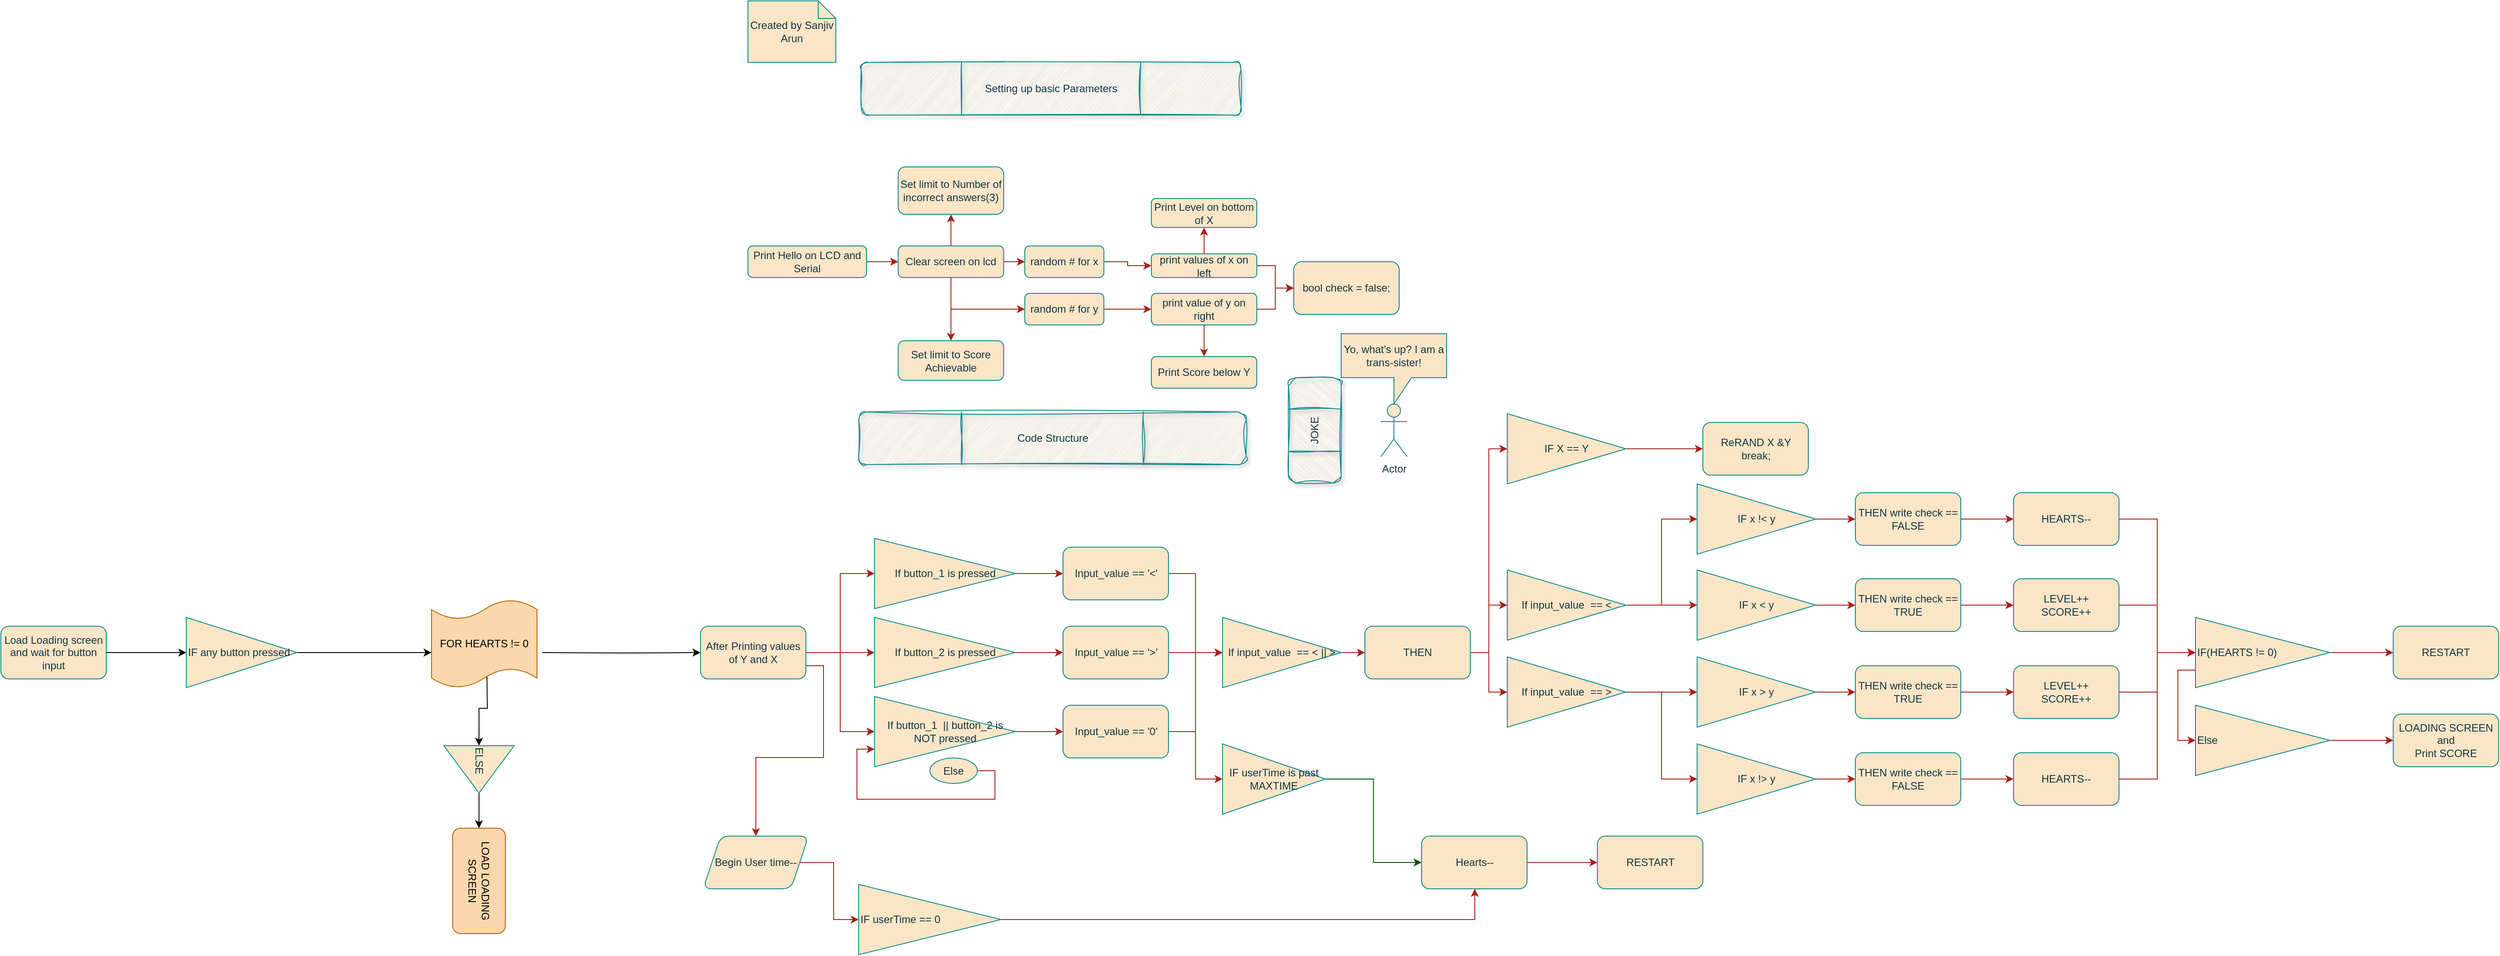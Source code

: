 <mxfile version="23.1.0" type="github">
  <diagram name="Page-1" id="HlBYJ2akHbuLPXRJcdZQ">
    <mxGraphModel dx="2284" dy="786" grid="1" gridSize="9" guides="1" tooltips="1" connect="1" arrows="1" fold="1" page="1" pageScale="1" pageWidth="850" pageHeight="1100" background="#FFFFFF" math="0" shadow="0">
      <root>
        <mxCell id="0" />
        <mxCell id="1" parent="0" />
        <mxCell id="FdoNSP9KEv3j-PfFoowO-1" value="Created by Sanjiv Arun" style="shape=note;size=20;whiteSpace=wrap;html=1;labelBackgroundColor=none;fillColor=#FAE5C7;strokeColor=#0F8B8D;fontColor=#143642;" parent="1" vertex="1">
          <mxGeometry width="100" height="70" as="geometry" />
        </mxCell>
        <mxCell id="SeJWnKgq5Rx214cVQ9Nx-21" style="edgeStyle=orthogonalEdgeStyle;rounded=0;orthogonalLoop=1;jettySize=auto;html=1;strokeColor=#A8201A;fontColor=#143642;fillColor=#FAE5C7;" edge="1" parent="1" source="SeJWnKgq5Rx214cVQ9Nx-19" target="SeJWnKgq5Rx214cVQ9Nx-20">
          <mxGeometry relative="1" as="geometry" />
        </mxCell>
        <mxCell id="SeJWnKgq5Rx214cVQ9Nx-19" value="Print Hello on LCD and Serial" style="rounded=1;whiteSpace=wrap;html=1;strokeColor=#0F8B8D;fontColor=#143642;fillColor=#FAE5C7;" vertex="1" parent="1">
          <mxGeometry y="279" width="135" height="36" as="geometry" />
        </mxCell>
        <mxCell id="SeJWnKgq5Rx214cVQ9Nx-23" value="" style="edgeStyle=orthogonalEdgeStyle;rounded=0;orthogonalLoop=1;jettySize=auto;html=1;strokeColor=#A8201A;fontColor=#143642;fillColor=#FAE5C7;exitX=1;exitY=0.5;exitDx=0;exitDy=0;" edge="1" parent="1" source="SeJWnKgq5Rx214cVQ9Nx-20" target="SeJWnKgq5Rx214cVQ9Nx-22">
          <mxGeometry relative="1" as="geometry" />
        </mxCell>
        <mxCell id="SeJWnKgq5Rx214cVQ9Nx-25" style="edgeStyle=orthogonalEdgeStyle;rounded=0;orthogonalLoop=1;jettySize=auto;html=1;entryX=0;entryY=0.5;entryDx=0;entryDy=0;strokeColor=#A8201A;fontColor=#143642;fillColor=#FAE5C7;" edge="1" parent="1" source="SeJWnKgq5Rx214cVQ9Nx-20" target="SeJWnKgq5Rx214cVQ9Nx-24">
          <mxGeometry relative="1" as="geometry">
            <Array as="points">
              <mxPoint x="231" y="351" />
            </Array>
          </mxGeometry>
        </mxCell>
        <mxCell id="SeJWnKgq5Rx214cVQ9Nx-87" value="" style="edgeStyle=orthogonalEdgeStyle;rounded=0;orthogonalLoop=1;jettySize=auto;html=1;strokeColor=#A8201A;fontColor=#143642;fillColor=#FAE5C7;" edge="1" parent="1" source="SeJWnKgq5Rx214cVQ9Nx-20" target="SeJWnKgq5Rx214cVQ9Nx-86">
          <mxGeometry relative="1" as="geometry" />
        </mxCell>
        <mxCell id="SeJWnKgq5Rx214cVQ9Nx-90" style="edgeStyle=orthogonalEdgeStyle;rounded=0;orthogonalLoop=1;jettySize=auto;html=1;exitX=0.5;exitY=1;exitDx=0;exitDy=0;entryX=0.5;entryY=0;entryDx=0;entryDy=0;strokeColor=#A8201A;fontColor=#143642;fillColor=#FAE5C7;" edge="1" parent="1" source="SeJWnKgq5Rx214cVQ9Nx-20" target="SeJWnKgq5Rx214cVQ9Nx-88">
          <mxGeometry relative="1" as="geometry" />
        </mxCell>
        <mxCell id="SeJWnKgq5Rx214cVQ9Nx-20" value="Clear screen on lcd" style="rounded=1;whiteSpace=wrap;html=1;strokeColor=#0F8B8D;fontColor=#143642;fillColor=#FAE5C7;" vertex="1" parent="1">
          <mxGeometry x="171" y="279" width="120" height="36" as="geometry" />
        </mxCell>
        <mxCell id="SeJWnKgq5Rx214cVQ9Nx-28" style="edgeStyle=orthogonalEdgeStyle;rounded=0;orthogonalLoop=1;jettySize=auto;html=1;exitX=1;exitY=0.5;exitDx=0;exitDy=0;entryX=0;entryY=0.5;entryDx=0;entryDy=0;strokeColor=#A8201A;fontColor=#143642;fillColor=#FAE5C7;" edge="1" parent="1" source="SeJWnKgq5Rx214cVQ9Nx-22" target="SeJWnKgq5Rx214cVQ9Nx-26">
          <mxGeometry relative="1" as="geometry" />
        </mxCell>
        <mxCell id="SeJWnKgq5Rx214cVQ9Nx-22" value="random # for x" style="whiteSpace=wrap;html=1;fillColor=#FAE5C7;strokeColor=#0F8B8D;fontColor=#143642;rounded=1;" vertex="1" parent="1">
          <mxGeometry x="315" y="279" width="90" height="36" as="geometry" />
        </mxCell>
        <mxCell id="SeJWnKgq5Rx214cVQ9Nx-27" value="" style="edgeStyle=orthogonalEdgeStyle;rounded=0;orthogonalLoop=1;jettySize=auto;html=1;strokeColor=#A8201A;fontColor=#143642;fillColor=#FAE5C7;" edge="1" parent="1" source="SeJWnKgq5Rx214cVQ9Nx-24">
          <mxGeometry relative="1" as="geometry">
            <mxPoint x="459" y="351" as="targetPoint" />
          </mxGeometry>
        </mxCell>
        <mxCell id="SeJWnKgq5Rx214cVQ9Nx-24" value="random # for y" style="whiteSpace=wrap;html=1;fillColor=#FAE5C7;strokeColor=#0F8B8D;fontColor=#143642;rounded=1;" vertex="1" parent="1">
          <mxGeometry x="315" y="333" width="90" height="36" as="geometry" />
        </mxCell>
        <mxCell id="SeJWnKgq5Rx214cVQ9Nx-80" value="" style="edgeStyle=orthogonalEdgeStyle;rounded=0;orthogonalLoop=1;jettySize=auto;html=1;strokeColor=#A8201A;fontColor=#143642;fillColor=#FAE5C7;" edge="1" parent="1" source="SeJWnKgq5Rx214cVQ9Nx-26" target="SeJWnKgq5Rx214cVQ9Nx-79">
          <mxGeometry relative="1" as="geometry" />
        </mxCell>
        <mxCell id="SeJWnKgq5Rx214cVQ9Nx-135" style="edgeStyle=orthogonalEdgeStyle;rounded=0;orthogonalLoop=1;jettySize=auto;html=1;exitX=1;exitY=0.5;exitDx=0;exitDy=0;entryX=0;entryY=0.5;entryDx=0;entryDy=0;strokeColor=#A8201A;fontColor=#143642;fillColor=#FAE5C7;" edge="1" parent="1" source="SeJWnKgq5Rx214cVQ9Nx-26" target="SeJWnKgq5Rx214cVQ9Nx-134">
          <mxGeometry relative="1" as="geometry" />
        </mxCell>
        <mxCell id="SeJWnKgq5Rx214cVQ9Nx-26" value="print values of x on left" style="whiteSpace=wrap;html=1;fillColor=#FAE5C7;strokeColor=#0F8B8D;fontColor=#143642;rounded=1;" vertex="1" parent="1">
          <mxGeometry x="459" y="288" width="120" height="27" as="geometry" />
        </mxCell>
        <mxCell id="SeJWnKgq5Rx214cVQ9Nx-77" value="" style="edgeStyle=orthogonalEdgeStyle;rounded=0;orthogonalLoop=1;jettySize=auto;html=1;strokeColor=#A8201A;fontColor=#143642;fillColor=#FAE5C7;" edge="1" parent="1" source="SeJWnKgq5Rx214cVQ9Nx-29" target="SeJWnKgq5Rx214cVQ9Nx-76">
          <mxGeometry relative="1" as="geometry" />
        </mxCell>
        <mxCell id="SeJWnKgq5Rx214cVQ9Nx-137" style="edgeStyle=orthogonalEdgeStyle;rounded=0;orthogonalLoop=1;jettySize=auto;html=1;exitX=1;exitY=0.5;exitDx=0;exitDy=0;entryX=0;entryY=0.5;entryDx=0;entryDy=0;strokeColor=#A8201A;fontColor=#143642;fillColor=#FAE5C7;" edge="1" parent="1" source="SeJWnKgq5Rx214cVQ9Nx-29" target="SeJWnKgq5Rx214cVQ9Nx-134">
          <mxGeometry relative="1" as="geometry" />
        </mxCell>
        <mxCell id="SeJWnKgq5Rx214cVQ9Nx-29" value="print value of y on right" style="rounded=1;whiteSpace=wrap;html=1;strokeColor=#0F8B8D;fontColor=#143642;fillColor=#FAE5C7;" vertex="1" parent="1">
          <mxGeometry x="459" y="333" width="120" height="36" as="geometry" />
        </mxCell>
        <mxCell id="SeJWnKgq5Rx214cVQ9Nx-76" value="Print Score below Y" style="whiteSpace=wrap;html=1;fillColor=#FAE5C7;strokeColor=#0F8B8D;fontColor=#143642;rounded=1;" vertex="1" parent="1">
          <mxGeometry x="459" y="405" width="120" height="36" as="geometry" />
        </mxCell>
        <mxCell id="SeJWnKgq5Rx214cVQ9Nx-79" value="Print Level on bottom of X" style="whiteSpace=wrap;html=1;fillColor=#FAE5C7;strokeColor=#0F8B8D;fontColor=#143642;rounded=1;" vertex="1" parent="1">
          <mxGeometry x="459" y="225" width="120" height="33" as="geometry" />
        </mxCell>
        <mxCell id="SeJWnKgq5Rx214cVQ9Nx-86" value="Set limit to Number of incorrect answers(3)" style="whiteSpace=wrap;html=1;fillColor=#FAE5C7;strokeColor=#0F8B8D;fontColor=#143642;rounded=1;" vertex="1" parent="1">
          <mxGeometry x="171" y="189" width="120" height="54" as="geometry" />
        </mxCell>
        <mxCell id="SeJWnKgq5Rx214cVQ9Nx-88" value="Set limit to Score Achievable" style="whiteSpace=wrap;html=1;fillColor=#FAE5C7;strokeColor=#0F8B8D;fontColor=#143642;rounded=1;" vertex="1" parent="1">
          <mxGeometry x="171" y="387" width="120" height="45" as="geometry" />
        </mxCell>
        <mxCell id="SeJWnKgq5Rx214cVQ9Nx-91" value="Setting up basic Parameters" style="shape=process;whiteSpace=wrap;html=1;backgroundOutline=1;strokeColor=#0F8B8D;fontColor=#143642;fillColor=#FAE5C7;rounded=1;glass=0;shadow=1;sketch=1;curveFitting=1;jiggle=2;size=0.264;" vertex="1" parent="1">
          <mxGeometry x="129" y="70" width="432" height="60" as="geometry" />
        </mxCell>
        <mxCell id="SeJWnKgq5Rx214cVQ9Nx-92" value="Code Structure" style="shape=process;whiteSpace=wrap;html=1;backgroundOutline=1;strokeColor=#0F8B8D;fontColor=#143642;fillColor=#FAE5C7;sketch=1;curveFitting=1;jiggle=2;shadow=1;rounded=1;size=0.265;glass=0;" vertex="1" parent="1">
          <mxGeometry x="126" y="468" width="441" height="60" as="geometry" />
        </mxCell>
        <mxCell id="SeJWnKgq5Rx214cVQ9Nx-95" style="edgeStyle=orthogonalEdgeStyle;rounded=0;orthogonalLoop=1;jettySize=auto;html=1;exitX=1;exitY=0.5;exitDx=0;exitDy=0;entryX=0;entryY=0.5;entryDx=0;entryDy=0;strokeColor=#A8201A;fontColor=#143642;fillColor=#FAE5C7;" edge="1" parent="1" source="SeJWnKgq5Rx214cVQ9Nx-93" target="SeJWnKgq5Rx214cVQ9Nx-94">
          <mxGeometry relative="1" as="geometry" />
        </mxCell>
        <mxCell id="SeJWnKgq5Rx214cVQ9Nx-93" value="If button_1 is pressed" style="triangle;whiteSpace=wrap;html=1;strokeColor=#0F8B8D;fontColor=#143642;fillColor=#FAE5C7;" vertex="1" parent="1">
          <mxGeometry x="144" y="612" width="160.5" height="80" as="geometry" />
        </mxCell>
        <mxCell id="SeJWnKgq5Rx214cVQ9Nx-104" style="edgeStyle=orthogonalEdgeStyle;rounded=0;orthogonalLoop=1;jettySize=auto;html=1;exitX=1;exitY=0.5;exitDx=0;exitDy=0;entryX=0;entryY=0.5;entryDx=0;entryDy=0;strokeColor=#A8201A;fontColor=#143642;fillColor=#FAE5C7;" edge="1" parent="1" source="SeJWnKgq5Rx214cVQ9Nx-94" target="SeJWnKgq5Rx214cVQ9Nx-103">
          <mxGeometry relative="1" as="geometry" />
        </mxCell>
        <mxCell id="SeJWnKgq5Rx214cVQ9Nx-94" value="Input_value == &#39;&amp;lt;&#39;" style="rounded=1;whiteSpace=wrap;html=1;strokeColor=#0F8B8D;fontColor=#143642;fillColor=#FAE5C7;" vertex="1" parent="1">
          <mxGeometry x="358.5" y="622" width="120" height="60" as="geometry" />
        </mxCell>
        <mxCell id="SeJWnKgq5Rx214cVQ9Nx-96" value="Actor" style="shape=umlActor;verticalLabelPosition=bottom;verticalAlign=top;html=1;outlineConnect=0;strokeColor=#0F8B8D;fontColor=#143642;fillColor=#FAE5C7;" vertex="1" parent="1">
          <mxGeometry x="720" y="459" width="30" height="60" as="geometry" />
        </mxCell>
        <mxCell id="SeJWnKgq5Rx214cVQ9Nx-97" value="Yo, what&#39;s up? I am a trans-sister!" style="shape=callout;whiteSpace=wrap;html=1;perimeter=calloutPerimeter;strokeColor=#0F8B8D;fontColor=#143642;fillColor=#FAE5C7;" vertex="1" parent="1">
          <mxGeometry x="675" y="379" width="120" height="80" as="geometry" />
        </mxCell>
        <mxCell id="SeJWnKgq5Rx214cVQ9Nx-102" style="edgeStyle=orthogonalEdgeStyle;rounded=0;orthogonalLoop=1;jettySize=auto;html=1;exitX=1;exitY=0.5;exitDx=0;exitDy=0;entryX=0;entryY=0.5;entryDx=0;entryDy=0;strokeColor=#A8201A;fontColor=#143642;fillColor=#FAE5C7;" edge="1" parent="1" source="SeJWnKgq5Rx214cVQ9Nx-101" target="SeJWnKgq5Rx214cVQ9Nx-93">
          <mxGeometry relative="1" as="geometry" />
        </mxCell>
        <mxCell id="SeJWnKgq5Rx214cVQ9Nx-110" style="edgeStyle=orthogonalEdgeStyle;rounded=0;orthogonalLoop=1;jettySize=auto;html=1;exitX=1;exitY=0.5;exitDx=0;exitDy=0;entryX=0;entryY=0.5;entryDx=0;entryDy=0;strokeColor=#A8201A;fontColor=#143642;fillColor=#FAE5C7;" edge="1" parent="1" source="SeJWnKgq5Rx214cVQ9Nx-101" target="SeJWnKgq5Rx214cVQ9Nx-105">
          <mxGeometry relative="1" as="geometry" />
        </mxCell>
        <mxCell id="SeJWnKgq5Rx214cVQ9Nx-115" style="edgeStyle=orthogonalEdgeStyle;rounded=0;orthogonalLoop=1;jettySize=auto;html=1;exitX=1;exitY=0.5;exitDx=0;exitDy=0;entryX=0;entryY=0.5;entryDx=0;entryDy=0;strokeColor=#A8201A;fontColor=#143642;fillColor=#FAE5C7;" edge="1" parent="1" source="SeJWnKgq5Rx214cVQ9Nx-101" target="SeJWnKgq5Rx214cVQ9Nx-111">
          <mxGeometry relative="1" as="geometry" />
        </mxCell>
        <mxCell id="SeJWnKgq5Rx214cVQ9Nx-187" style="edgeStyle=orthogonalEdgeStyle;rounded=0;orthogonalLoop=1;jettySize=auto;html=1;exitX=1;exitY=0.75;exitDx=0;exitDy=0;strokeColor=#A8201A;fontColor=#143642;fillColor=#FAE5C7;" edge="1" parent="1" source="SeJWnKgq5Rx214cVQ9Nx-101" target="SeJWnKgq5Rx214cVQ9Nx-188">
          <mxGeometry relative="1" as="geometry">
            <mxPoint x="9" y="981" as="targetPoint" />
          </mxGeometry>
        </mxCell>
        <mxCell id="SeJWnKgq5Rx214cVQ9Nx-101" value="After Printing values of Y and X" style="rounded=1;whiteSpace=wrap;html=1;strokeColor=#0F8B8D;fontColor=#143642;fillColor=#FAE5C7;" vertex="1" parent="1">
          <mxGeometry x="-54" y="712" width="120" height="60" as="geometry" />
        </mxCell>
        <mxCell id="SeJWnKgq5Rx214cVQ9Nx-118" style="edgeStyle=orthogonalEdgeStyle;rounded=0;orthogonalLoop=1;jettySize=auto;html=1;exitX=1;exitY=0.5;exitDx=0;exitDy=0;entryX=0;entryY=0.5;entryDx=0;entryDy=0;strokeColor=#A8201A;fontColor=#143642;fillColor=#FAE5C7;" edge="1" parent="1" source="SeJWnKgq5Rx214cVQ9Nx-103" target="SeJWnKgq5Rx214cVQ9Nx-117">
          <mxGeometry relative="1" as="geometry" />
        </mxCell>
        <mxCell id="SeJWnKgq5Rx214cVQ9Nx-103" value="If input_value &amp;nbsp;== &amp;lt; || &amp;gt;" style="triangle;whiteSpace=wrap;html=1;strokeColor=#0F8B8D;fontColor=#143642;fillColor=#FAE5C7;" vertex="1" parent="1">
          <mxGeometry x="540" y="702" width="135" height="80" as="geometry" />
        </mxCell>
        <mxCell id="SeJWnKgq5Rx214cVQ9Nx-108" style="edgeStyle=orthogonalEdgeStyle;rounded=0;orthogonalLoop=1;jettySize=auto;html=1;exitX=1;exitY=0.5;exitDx=0;exitDy=0;entryX=0;entryY=0.5;entryDx=0;entryDy=0;strokeColor=#A8201A;fontColor=#143642;fillColor=#FAE5C7;" edge="1" parent="1" source="SeJWnKgq5Rx214cVQ9Nx-105" target="SeJWnKgq5Rx214cVQ9Nx-106">
          <mxGeometry relative="1" as="geometry" />
        </mxCell>
        <mxCell id="SeJWnKgq5Rx214cVQ9Nx-105" value="If button_2 is pressed" style="triangle;whiteSpace=wrap;html=1;strokeColor=#0F8B8D;fontColor=#143642;fillColor=#FAE5C7;" vertex="1" parent="1">
          <mxGeometry x="144" y="702" width="160.5" height="80" as="geometry" />
        </mxCell>
        <mxCell id="SeJWnKgq5Rx214cVQ9Nx-107" style="edgeStyle=orthogonalEdgeStyle;rounded=0;orthogonalLoop=1;jettySize=auto;html=1;exitX=1;exitY=0.5;exitDx=0;exitDy=0;entryX=0;entryY=0.5;entryDx=0;entryDy=0;strokeColor=#A8201A;fontColor=#143642;fillColor=#FAE5C7;" edge="1" parent="1" source="SeJWnKgq5Rx214cVQ9Nx-106" target="SeJWnKgq5Rx214cVQ9Nx-103">
          <mxGeometry relative="1" as="geometry" />
        </mxCell>
        <mxCell id="SeJWnKgq5Rx214cVQ9Nx-106" value="Input_value == &#39;&amp;gt;&#39;" style="rounded=1;whiteSpace=wrap;html=1;strokeColor=#0F8B8D;fontColor=#143642;fillColor=#FAE5C7;" vertex="1" parent="1">
          <mxGeometry x="358.5" y="712" width="120" height="60" as="geometry" />
        </mxCell>
        <mxCell id="SeJWnKgq5Rx214cVQ9Nx-116" style="edgeStyle=orthogonalEdgeStyle;rounded=0;orthogonalLoop=1;jettySize=auto;html=1;exitX=1;exitY=0.5;exitDx=0;exitDy=0;entryX=0;entryY=0.5;entryDx=0;entryDy=0;strokeColor=#A8201A;fontColor=#143642;fillColor=#FAE5C7;" edge="1" parent="1" source="SeJWnKgq5Rx214cVQ9Nx-111" target="SeJWnKgq5Rx214cVQ9Nx-112">
          <mxGeometry relative="1" as="geometry" />
        </mxCell>
        <mxCell id="SeJWnKgq5Rx214cVQ9Nx-111" value="If button_1 &amp;nbsp;|| button_2 is NOT pressed" style="triangle;whiteSpace=wrap;html=1;strokeColor=#0F8B8D;fontColor=#143642;fillColor=#FAE5C7;" vertex="1" parent="1">
          <mxGeometry x="144" y="792" width="160.5" height="80" as="geometry" />
        </mxCell>
        <mxCell id="SeJWnKgq5Rx214cVQ9Nx-113" style="edgeStyle=orthogonalEdgeStyle;rounded=0;orthogonalLoop=1;jettySize=auto;html=1;exitX=1;exitY=0.5;exitDx=0;exitDy=0;entryX=0;entryY=0.5;entryDx=0;entryDy=0;strokeColor=#A8201A;fontColor=#143642;fillColor=#FAE5C7;" edge="1" parent="1" source="SeJWnKgq5Rx214cVQ9Nx-112" target="SeJWnKgq5Rx214cVQ9Nx-103">
          <mxGeometry relative="1" as="geometry" />
        </mxCell>
        <mxCell id="SeJWnKgq5Rx214cVQ9Nx-199" style="edgeStyle=orthogonalEdgeStyle;rounded=0;orthogonalLoop=1;jettySize=auto;html=1;exitX=1;exitY=0.5;exitDx=0;exitDy=0;entryX=0;entryY=0.5;entryDx=0;entryDy=0;strokeColor=#A8201A;fontColor=#143642;fillColor=#FAE5C7;" edge="1" parent="1" source="SeJWnKgq5Rx214cVQ9Nx-112" target="SeJWnKgq5Rx214cVQ9Nx-198">
          <mxGeometry relative="1" as="geometry" />
        </mxCell>
        <mxCell id="SeJWnKgq5Rx214cVQ9Nx-112" value="Input_value == &#39;0&#39;" style="rounded=1;whiteSpace=wrap;html=1;strokeColor=#0F8B8D;fontColor=#143642;fillColor=#FAE5C7;" vertex="1" parent="1">
          <mxGeometry x="358.5" y="802" width="120" height="60" as="geometry" />
        </mxCell>
        <mxCell id="SeJWnKgq5Rx214cVQ9Nx-126" style="edgeStyle=orthogonalEdgeStyle;rounded=0;orthogonalLoop=1;jettySize=auto;html=1;exitX=1;exitY=0.5;exitDx=0;exitDy=0;entryX=0;entryY=0.5;entryDx=0;entryDy=0;strokeColor=#A8201A;fontColor=#143642;fillColor=#FAE5C7;" edge="1" parent="1" source="SeJWnKgq5Rx214cVQ9Nx-117" target="SeJWnKgq5Rx214cVQ9Nx-124">
          <mxGeometry relative="1" as="geometry" />
        </mxCell>
        <mxCell id="SeJWnKgq5Rx214cVQ9Nx-127" style="edgeStyle=orthogonalEdgeStyle;rounded=0;orthogonalLoop=1;jettySize=auto;html=1;exitX=1;exitY=0.5;exitDx=0;exitDy=0;entryX=0;entryY=0.5;entryDx=0;entryDy=0;strokeColor=#A8201A;fontColor=#143642;fillColor=#FAE5C7;" edge="1" parent="1" source="SeJWnKgq5Rx214cVQ9Nx-117" target="SeJWnKgq5Rx214cVQ9Nx-123">
          <mxGeometry relative="1" as="geometry" />
        </mxCell>
        <mxCell id="SeJWnKgq5Rx214cVQ9Nx-161" style="edgeStyle=orthogonalEdgeStyle;rounded=0;orthogonalLoop=1;jettySize=auto;html=1;exitX=1;exitY=0.5;exitDx=0;exitDy=0;entryX=0;entryY=0.5;entryDx=0;entryDy=0;strokeColor=#A8201A;fontColor=#143642;fillColor=#FAE5C7;" edge="1" parent="1" source="SeJWnKgq5Rx214cVQ9Nx-117" target="SeJWnKgq5Rx214cVQ9Nx-160">
          <mxGeometry relative="1" as="geometry" />
        </mxCell>
        <mxCell id="SeJWnKgq5Rx214cVQ9Nx-117" value="THEN" style="rounded=1;whiteSpace=wrap;html=1;strokeColor=#0F8B8D;fontColor=#143642;fillColor=#FAE5C7;" vertex="1" parent="1">
          <mxGeometry x="702" y="712" width="120" height="60" as="geometry" />
        </mxCell>
        <mxCell id="SeJWnKgq5Rx214cVQ9Nx-120" style="edgeStyle=orthogonalEdgeStyle;rounded=0;orthogonalLoop=1;jettySize=auto;html=1;exitX=1;exitY=0.5;exitDx=0;exitDy=0;entryX=0;entryY=0.75;entryDx=0;entryDy=0;strokeColor=#A8201A;fontColor=#143642;fillColor=#FAE5C7;" edge="1" parent="1" source="SeJWnKgq5Rx214cVQ9Nx-119" target="SeJWnKgq5Rx214cVQ9Nx-111">
          <mxGeometry relative="1" as="geometry">
            <Array as="points">
              <mxPoint x="281" y="877" />
              <mxPoint x="281" y="909" />
              <mxPoint x="124" y="909" />
              <mxPoint x="124" y="852" />
            </Array>
          </mxGeometry>
        </mxCell>
        <mxCell id="SeJWnKgq5Rx214cVQ9Nx-119" value="Else" style="ellipse;whiteSpace=wrap;html=1;strokeColor=#0F8B8D;fontColor=#143642;fillColor=#FAE5C7;" vertex="1" parent="1">
          <mxGeometry x="207" y="862" width="54" height="29" as="geometry" />
        </mxCell>
        <mxCell id="SeJWnKgq5Rx214cVQ9Nx-133" style="edgeStyle=orthogonalEdgeStyle;rounded=0;orthogonalLoop=1;jettySize=auto;html=1;exitX=1;exitY=0.5;exitDx=0;exitDy=0;entryX=0;entryY=0.5;entryDx=0;entryDy=0;strokeColor=#A8201A;fontColor=#143642;fillColor=#FAE5C7;" edge="1" parent="1" source="SeJWnKgq5Rx214cVQ9Nx-123" target="SeJWnKgq5Rx214cVQ9Nx-132">
          <mxGeometry relative="1" as="geometry" />
        </mxCell>
        <mxCell id="SeJWnKgq5Rx214cVQ9Nx-149" style="edgeStyle=orthogonalEdgeStyle;rounded=0;orthogonalLoop=1;jettySize=auto;html=1;exitX=1;exitY=0.5;exitDx=0;exitDy=0;entryX=0;entryY=0.5;entryDx=0;entryDy=0;strokeColor=#A8201A;fontColor=#143642;fillColor=#FAE5C7;" edge="1" parent="1" source="SeJWnKgq5Rx214cVQ9Nx-123" target="SeJWnKgq5Rx214cVQ9Nx-148">
          <mxGeometry relative="1" as="geometry" />
        </mxCell>
        <mxCell id="SeJWnKgq5Rx214cVQ9Nx-123" value="If input_value &amp;nbsp;== &amp;lt;" style="triangle;whiteSpace=wrap;html=1;strokeColor=#0F8B8D;fontColor=#143642;fillColor=#FAE5C7;" vertex="1" parent="1">
          <mxGeometry x="864" y="648" width="135" height="80" as="geometry" />
        </mxCell>
        <mxCell id="SeJWnKgq5Rx214cVQ9Nx-142" style="edgeStyle=orthogonalEdgeStyle;rounded=0;orthogonalLoop=1;jettySize=auto;html=1;exitX=1;exitY=0.5;exitDx=0;exitDy=0;strokeColor=#A8201A;fontColor=#143642;fillColor=#FAE5C7;" edge="1" parent="1" source="SeJWnKgq5Rx214cVQ9Nx-124" target="SeJWnKgq5Rx214cVQ9Nx-140">
          <mxGeometry relative="1" as="geometry" />
        </mxCell>
        <mxCell id="SeJWnKgq5Rx214cVQ9Nx-159" style="edgeStyle=orthogonalEdgeStyle;rounded=0;orthogonalLoop=1;jettySize=auto;html=1;exitX=1;exitY=0.5;exitDx=0;exitDy=0;entryX=0;entryY=0.5;entryDx=0;entryDy=0;strokeColor=#A8201A;fontColor=#143642;fillColor=#FAE5C7;" edge="1" parent="1" source="SeJWnKgq5Rx214cVQ9Nx-124" target="SeJWnKgq5Rx214cVQ9Nx-155">
          <mxGeometry relative="1" as="geometry" />
        </mxCell>
        <mxCell id="SeJWnKgq5Rx214cVQ9Nx-124" value="If input_value &amp;nbsp;== &amp;gt;" style="triangle;whiteSpace=wrap;html=1;strokeColor=#0F8B8D;fontColor=#143642;fillColor=#FAE5C7;" vertex="1" parent="1">
          <mxGeometry x="864" y="747" width="135" height="80" as="geometry" />
        </mxCell>
        <mxCell id="SeJWnKgq5Rx214cVQ9Nx-139" style="edgeStyle=orthogonalEdgeStyle;rounded=0;orthogonalLoop=1;jettySize=auto;html=1;exitX=1;exitY=0.5;exitDx=0;exitDy=0;entryX=0;entryY=0.5;entryDx=0;entryDy=0;strokeColor=#A8201A;fontColor=#143642;fillColor=#FAE5C7;" edge="1" parent="1" source="SeJWnKgq5Rx214cVQ9Nx-132" target="SeJWnKgq5Rx214cVQ9Nx-138">
          <mxGeometry relative="1" as="geometry" />
        </mxCell>
        <mxCell id="SeJWnKgq5Rx214cVQ9Nx-132" value="IF x &amp;lt; y" style="triangle;whiteSpace=wrap;html=1;strokeColor=#0F8B8D;fontColor=#143642;fillColor=#FAE5C7;" vertex="1" parent="1">
          <mxGeometry x="1080" y="648" width="135" height="80" as="geometry" />
        </mxCell>
        <mxCell id="SeJWnKgq5Rx214cVQ9Nx-134" value="bool check = false;" style="rounded=1;whiteSpace=wrap;html=1;strokeColor=#0F8B8D;fontColor=#143642;fillColor=#FAE5C7;" vertex="1" parent="1">
          <mxGeometry x="621" y="297" width="120" height="60" as="geometry" />
        </mxCell>
        <mxCell id="SeJWnKgq5Rx214cVQ9Nx-147" style="edgeStyle=orthogonalEdgeStyle;rounded=0;orthogonalLoop=1;jettySize=auto;html=1;exitX=1;exitY=0.5;exitDx=0;exitDy=0;entryX=0;entryY=0.5;entryDx=0;entryDy=0;strokeColor=#A8201A;fontColor=#143642;fillColor=#FAE5C7;" edge="1" parent="1" source="SeJWnKgq5Rx214cVQ9Nx-138" target="SeJWnKgq5Rx214cVQ9Nx-146">
          <mxGeometry relative="1" as="geometry" />
        </mxCell>
        <mxCell id="SeJWnKgq5Rx214cVQ9Nx-138" value="THEN write check == TRUE" style="rounded=1;whiteSpace=wrap;html=1;strokeColor=#0F8B8D;fontColor=#143642;fillColor=#FAE5C7;" vertex="1" parent="1">
          <mxGeometry x="1260" y="658" width="120" height="60" as="geometry" />
        </mxCell>
        <mxCell id="SeJWnKgq5Rx214cVQ9Nx-143" style="edgeStyle=orthogonalEdgeStyle;rounded=0;orthogonalLoop=1;jettySize=auto;html=1;exitX=1;exitY=0.5;exitDx=0;exitDy=0;strokeColor=#A8201A;fontColor=#143642;fillColor=#FAE5C7;" edge="1" parent="1" source="SeJWnKgq5Rx214cVQ9Nx-140" target="SeJWnKgq5Rx214cVQ9Nx-141">
          <mxGeometry relative="1" as="geometry" />
        </mxCell>
        <mxCell id="SeJWnKgq5Rx214cVQ9Nx-140" value="IF x &amp;gt; y" style="triangle;whiteSpace=wrap;html=1;strokeColor=#0F8B8D;fontColor=#143642;fillColor=#FAE5C7;" vertex="1" parent="1">
          <mxGeometry x="1080" y="747" width="135" height="80" as="geometry" />
        </mxCell>
        <mxCell id="SeJWnKgq5Rx214cVQ9Nx-145" value="" style="edgeStyle=orthogonalEdgeStyle;rounded=0;orthogonalLoop=1;jettySize=auto;html=1;strokeColor=#A8201A;fontColor=#143642;fillColor=#FAE5C7;" edge="1" parent="1" source="SeJWnKgq5Rx214cVQ9Nx-141" target="SeJWnKgq5Rx214cVQ9Nx-144">
          <mxGeometry relative="1" as="geometry" />
        </mxCell>
        <mxCell id="SeJWnKgq5Rx214cVQ9Nx-141" value="THEN write check == TRUE" style="rounded=1;whiteSpace=wrap;html=1;strokeColor=#0F8B8D;fontColor=#143642;fillColor=#FAE5C7;" vertex="1" parent="1">
          <mxGeometry x="1260" y="757" width="120" height="60" as="geometry" />
        </mxCell>
        <mxCell id="SeJWnKgq5Rx214cVQ9Nx-174" style="edgeStyle=orthogonalEdgeStyle;rounded=0;orthogonalLoop=1;jettySize=auto;html=1;exitX=1;exitY=0.5;exitDx=0;exitDy=0;entryX=0;entryY=0.5;entryDx=0;entryDy=0;strokeColor=#A8201A;fontColor=#143642;fillColor=#FAE5C7;" edge="1" parent="1" source="SeJWnKgq5Rx214cVQ9Nx-144" target="SeJWnKgq5Rx214cVQ9Nx-171">
          <mxGeometry relative="1" as="geometry" />
        </mxCell>
        <mxCell id="SeJWnKgq5Rx214cVQ9Nx-144" value="LEVEL++&lt;br&gt;SCORE++" style="rounded=1;whiteSpace=wrap;html=1;strokeColor=#0F8B8D;fontColor=#143642;fillColor=#FAE5C7;" vertex="1" parent="1">
          <mxGeometry x="1440" y="757" width="120" height="60" as="geometry" />
        </mxCell>
        <mxCell id="SeJWnKgq5Rx214cVQ9Nx-173" style="edgeStyle=orthogonalEdgeStyle;rounded=0;orthogonalLoop=1;jettySize=auto;html=1;exitX=1;exitY=0.5;exitDx=0;exitDy=0;entryX=0;entryY=0.5;entryDx=0;entryDy=0;strokeColor=#A8201A;fontColor=#143642;fillColor=#FAE5C7;" edge="1" parent="1" source="SeJWnKgq5Rx214cVQ9Nx-146" target="SeJWnKgq5Rx214cVQ9Nx-171">
          <mxGeometry relative="1" as="geometry" />
        </mxCell>
        <mxCell id="SeJWnKgq5Rx214cVQ9Nx-146" value="LEVEL++&lt;br&gt;SCORE++" style="rounded=1;whiteSpace=wrap;html=1;strokeColor=#0F8B8D;fontColor=#143642;fillColor=#FAE5C7;" vertex="1" parent="1">
          <mxGeometry x="1440" y="658" width="120" height="60" as="geometry" />
        </mxCell>
        <mxCell id="SeJWnKgq5Rx214cVQ9Nx-153" style="edgeStyle=orthogonalEdgeStyle;rounded=0;orthogonalLoop=1;jettySize=auto;html=1;exitX=1;exitY=0.5;exitDx=0;exitDy=0;entryX=0;entryY=0.5;entryDx=0;entryDy=0;strokeColor=#A8201A;fontColor=#143642;fillColor=#FAE5C7;" edge="1" parent="1" source="SeJWnKgq5Rx214cVQ9Nx-148" target="SeJWnKgq5Rx214cVQ9Nx-151">
          <mxGeometry relative="1" as="geometry" />
        </mxCell>
        <mxCell id="SeJWnKgq5Rx214cVQ9Nx-148" value="IF x !&amp;lt; y" style="triangle;whiteSpace=wrap;html=1;strokeColor=#0F8B8D;fontColor=#143642;fillColor=#FAE5C7;" vertex="1" parent="1">
          <mxGeometry x="1080" y="550" width="135" height="80" as="geometry" />
        </mxCell>
        <mxCell id="SeJWnKgq5Rx214cVQ9Nx-150" style="edgeStyle=orthogonalEdgeStyle;rounded=0;orthogonalLoop=1;jettySize=auto;html=1;exitX=1;exitY=0.5;exitDx=0;exitDy=0;entryX=0;entryY=0.5;entryDx=0;entryDy=0;strokeColor=#A8201A;fontColor=#143642;fillColor=#FAE5C7;" edge="1" parent="1" source="SeJWnKgq5Rx214cVQ9Nx-151" target="SeJWnKgq5Rx214cVQ9Nx-152">
          <mxGeometry relative="1" as="geometry" />
        </mxCell>
        <mxCell id="SeJWnKgq5Rx214cVQ9Nx-151" value="THEN write check == FALSE" style="rounded=1;whiteSpace=wrap;html=1;strokeColor=#0F8B8D;fontColor=#143642;fillColor=#FAE5C7;" vertex="1" parent="1">
          <mxGeometry x="1260" y="560" width="120" height="60" as="geometry" />
        </mxCell>
        <mxCell id="SeJWnKgq5Rx214cVQ9Nx-172" style="edgeStyle=orthogonalEdgeStyle;rounded=0;orthogonalLoop=1;jettySize=auto;html=1;exitX=1;exitY=0.5;exitDx=0;exitDy=0;entryX=0;entryY=0.5;entryDx=0;entryDy=0;strokeColor=#A8201A;fontColor=#143642;fillColor=#FAE5C7;" edge="1" parent="1" source="SeJWnKgq5Rx214cVQ9Nx-152" target="SeJWnKgq5Rx214cVQ9Nx-171">
          <mxGeometry relative="1" as="geometry" />
        </mxCell>
        <mxCell id="SeJWnKgq5Rx214cVQ9Nx-152" value="HEARTS--" style="rounded=1;whiteSpace=wrap;html=1;strokeColor=#0F8B8D;fontColor=#143642;fillColor=#FAE5C7;" vertex="1" parent="1">
          <mxGeometry x="1440" y="560" width="120" height="60" as="geometry" />
        </mxCell>
        <mxCell id="SeJWnKgq5Rx214cVQ9Nx-154" style="edgeStyle=orthogonalEdgeStyle;rounded=0;orthogonalLoop=1;jettySize=auto;html=1;exitX=1;exitY=0.5;exitDx=0;exitDy=0;entryX=0;entryY=0.5;entryDx=0;entryDy=0;strokeColor=#A8201A;fontColor=#143642;fillColor=#FAE5C7;" edge="1" parent="1" source="SeJWnKgq5Rx214cVQ9Nx-155" target="SeJWnKgq5Rx214cVQ9Nx-157">
          <mxGeometry relative="1" as="geometry" />
        </mxCell>
        <mxCell id="SeJWnKgq5Rx214cVQ9Nx-155" value="IF x !&amp;gt; y" style="triangle;whiteSpace=wrap;html=1;strokeColor=#0F8B8D;fontColor=#143642;fillColor=#FAE5C7;" vertex="1" parent="1">
          <mxGeometry x="1080" y="846" width="135" height="80" as="geometry" />
        </mxCell>
        <mxCell id="SeJWnKgq5Rx214cVQ9Nx-156" style="edgeStyle=orthogonalEdgeStyle;rounded=0;orthogonalLoop=1;jettySize=auto;html=1;exitX=1;exitY=0.5;exitDx=0;exitDy=0;entryX=0;entryY=0.5;entryDx=0;entryDy=0;strokeColor=#A8201A;fontColor=#143642;fillColor=#FAE5C7;" edge="1" parent="1" source="SeJWnKgq5Rx214cVQ9Nx-157" target="SeJWnKgq5Rx214cVQ9Nx-158">
          <mxGeometry relative="1" as="geometry" />
        </mxCell>
        <mxCell id="SeJWnKgq5Rx214cVQ9Nx-157" value="THEN write check == FALSE" style="rounded=1;whiteSpace=wrap;html=1;strokeColor=#0F8B8D;fontColor=#143642;fillColor=#FAE5C7;" vertex="1" parent="1">
          <mxGeometry x="1260" y="856" width="120" height="60" as="geometry" />
        </mxCell>
        <mxCell id="SeJWnKgq5Rx214cVQ9Nx-175" style="edgeStyle=orthogonalEdgeStyle;rounded=0;orthogonalLoop=1;jettySize=auto;html=1;exitX=1;exitY=0.5;exitDx=0;exitDy=0;entryX=0;entryY=0.5;entryDx=0;entryDy=0;strokeColor=#A8201A;fontColor=#143642;fillColor=#FAE5C7;" edge="1" parent="1" source="SeJWnKgq5Rx214cVQ9Nx-158" target="SeJWnKgq5Rx214cVQ9Nx-171">
          <mxGeometry relative="1" as="geometry" />
        </mxCell>
        <mxCell id="SeJWnKgq5Rx214cVQ9Nx-158" value="HEARTS--" style="rounded=1;whiteSpace=wrap;html=1;strokeColor=#0F8B8D;fontColor=#143642;fillColor=#FAE5C7;" vertex="1" parent="1">
          <mxGeometry x="1440" y="856" width="120" height="60" as="geometry" />
        </mxCell>
        <mxCell id="SeJWnKgq5Rx214cVQ9Nx-164" value="" style="edgeStyle=orthogonalEdgeStyle;rounded=0;orthogonalLoop=1;jettySize=auto;html=1;strokeColor=#A8201A;fontColor=#143642;fillColor=#FAE5C7;" edge="1" parent="1" source="SeJWnKgq5Rx214cVQ9Nx-160" target="SeJWnKgq5Rx214cVQ9Nx-163">
          <mxGeometry relative="1" as="geometry" />
        </mxCell>
        <mxCell id="SeJWnKgq5Rx214cVQ9Nx-160" value="IF X == Y" style="triangle;whiteSpace=wrap;html=1;strokeColor=#0F8B8D;fontColor=#143642;fillColor=#FAE5C7;" vertex="1" parent="1">
          <mxGeometry x="864" y="470" width="135" height="80" as="geometry" />
        </mxCell>
        <mxCell id="SeJWnKgq5Rx214cVQ9Nx-163" value="ReRAND X &amp;amp;Y&lt;br&gt;break;" style="whiteSpace=wrap;html=1;fillColor=#FAE5C7;strokeColor=#0F8B8D;fontColor=#143642;rounded=1;" vertex="1" parent="1">
          <mxGeometry x="1086.5" y="480" width="120" height="60" as="geometry" />
        </mxCell>
        <mxCell id="SeJWnKgq5Rx214cVQ9Nx-165" value="JOKE" style="shape=process;whiteSpace=wrap;html=1;backgroundOutline=1;strokeColor=#0F8B8D;fontColor=#143642;fillColor=#FAE5C7;rotation=-90;size=0.3;rounded=1;sketch=1;curveFitting=1;jiggle=2;shadow=1;" vertex="1" parent="1">
          <mxGeometry x="585" y="459" width="120" height="60" as="geometry" />
        </mxCell>
        <mxCell id="SeJWnKgq5Rx214cVQ9Nx-177" style="edgeStyle=orthogonalEdgeStyle;rounded=0;orthogonalLoop=1;jettySize=auto;html=1;exitX=1;exitY=0.5;exitDx=0;exitDy=0;entryX=0;entryY=0.5;entryDx=0;entryDy=0;strokeColor=#A8201A;fontColor=#143642;fillColor=#FAE5C7;" edge="1" parent="1" source="SeJWnKgq5Rx214cVQ9Nx-171" target="SeJWnKgq5Rx214cVQ9Nx-176">
          <mxGeometry relative="1" as="geometry" />
        </mxCell>
        <mxCell id="SeJWnKgq5Rx214cVQ9Nx-180" style="edgeStyle=orthogonalEdgeStyle;rounded=0;orthogonalLoop=1;jettySize=auto;html=1;exitX=0;exitY=0.75;exitDx=0;exitDy=0;entryX=0;entryY=0.5;entryDx=0;entryDy=0;strokeColor=#A8201A;fontColor=#143642;fillColor=#FAE5C7;" edge="1" parent="1" source="SeJWnKgq5Rx214cVQ9Nx-171" target="SeJWnKgq5Rx214cVQ9Nx-179">
          <mxGeometry relative="1" as="geometry" />
        </mxCell>
        <mxCell id="SeJWnKgq5Rx214cVQ9Nx-171" value="IF(HEARTS != 0)" style="triangle;whiteSpace=wrap;html=1;strokeColor=#0F8B8D;fontColor=#143642;fillColor=#FAE5C7;align=left;" vertex="1" parent="1">
          <mxGeometry x="1647" y="702" width="153" height="80" as="geometry" />
        </mxCell>
        <mxCell id="SeJWnKgq5Rx214cVQ9Nx-176" value="RESTART" style="rounded=1;whiteSpace=wrap;html=1;strokeColor=#0F8B8D;fontColor=#143642;fillColor=#FAE5C7;" vertex="1" parent="1">
          <mxGeometry x="1872" y="712" width="120" height="60" as="geometry" />
        </mxCell>
        <mxCell id="SeJWnKgq5Rx214cVQ9Nx-182" style="edgeStyle=orthogonalEdgeStyle;rounded=0;orthogonalLoop=1;jettySize=auto;html=1;exitX=1;exitY=0.5;exitDx=0;exitDy=0;entryX=0;entryY=0.5;entryDx=0;entryDy=0;strokeColor=#A8201A;fontColor=#143642;fillColor=#FAE5C7;" edge="1" parent="1" source="SeJWnKgq5Rx214cVQ9Nx-179" target="SeJWnKgq5Rx214cVQ9Nx-181">
          <mxGeometry relative="1" as="geometry" />
        </mxCell>
        <mxCell id="SeJWnKgq5Rx214cVQ9Nx-179" value="Else" style="triangle;whiteSpace=wrap;html=1;strokeColor=#0F8B8D;fontColor=#143642;fillColor=#FAE5C7;align=left;" vertex="1" parent="1">
          <mxGeometry x="1647" y="802" width="153" height="80" as="geometry" />
        </mxCell>
        <mxCell id="SeJWnKgq5Rx214cVQ9Nx-181" value="LOADING SCREEN and &lt;br&gt;Print SCORE" style="rounded=1;whiteSpace=wrap;html=1;strokeColor=#0F8B8D;fontColor=#143642;fillColor=#FAE5C7;" vertex="1" parent="1">
          <mxGeometry x="1872" y="812" width="120" height="60" as="geometry" />
        </mxCell>
        <mxCell id="SeJWnKgq5Rx214cVQ9Nx-185" value="" style="edgeStyle=orthogonalEdgeStyle;rounded=0;orthogonalLoop=1;jettySize=auto;html=1;strokeColor=#A8201A;fontColor=#143642;fillColor=#FAE5C7;" edge="1" parent="1" source="SeJWnKgq5Rx214cVQ9Nx-183" target="SeJWnKgq5Rx214cVQ9Nx-184">
          <mxGeometry relative="1" as="geometry">
            <Array as="points">
              <mxPoint x="827" y="1046" />
            </Array>
          </mxGeometry>
        </mxCell>
        <mxCell id="SeJWnKgq5Rx214cVQ9Nx-183" value="IF userTime == 0" style="triangle;whiteSpace=wrap;html=1;strokeColor=#0F8B8D;fontColor=#143642;fillColor=#FAE5C7;align=left;" vertex="1" parent="1">
          <mxGeometry x="126" y="1006" width="162" height="80" as="geometry" />
        </mxCell>
        <mxCell id="SeJWnKgq5Rx214cVQ9Nx-196" value="" style="edgeStyle=orthogonalEdgeStyle;rounded=0;orthogonalLoop=1;jettySize=auto;html=1;strokeColor=#A8201A;fontColor=#143642;fillColor=#FAE5C7;" edge="1" parent="1" source="SeJWnKgq5Rx214cVQ9Nx-184" target="SeJWnKgq5Rx214cVQ9Nx-195">
          <mxGeometry relative="1" as="geometry" />
        </mxCell>
        <mxCell id="SeJWnKgq5Rx214cVQ9Nx-184" value="Hearts--" style="whiteSpace=wrap;html=1;align=center;fillColor=#FAE5C7;strokeColor=#0F8B8D;fontColor=#143642;rounded=1;" vertex="1" parent="1">
          <mxGeometry x="766.5" y="951" width="120" height="60" as="geometry" />
        </mxCell>
        <mxCell id="SeJWnKgq5Rx214cVQ9Nx-194" style="edgeStyle=orthogonalEdgeStyle;rounded=0;orthogonalLoop=1;jettySize=auto;html=1;exitX=1;exitY=0.5;exitDx=0;exitDy=0;strokeColor=#A8201A;fontColor=#143642;fillColor=#FAE5C7;" edge="1" parent="1" source="SeJWnKgq5Rx214cVQ9Nx-188" target="SeJWnKgq5Rx214cVQ9Nx-183">
          <mxGeometry relative="1" as="geometry" />
        </mxCell>
        <mxCell id="SeJWnKgq5Rx214cVQ9Nx-188" value="Begin User time--" style="shape=parallelogram;perimeter=parallelogramPerimeter;whiteSpace=wrap;html=1;fixedSize=1;strokeColor=#0F8B8D;fontColor=#143642;fillColor=#FAE5C7;rounded=1;shadow=0;" vertex="1" parent="1">
          <mxGeometry x="-51" y="951" width="120" height="60" as="geometry" />
        </mxCell>
        <mxCell id="SeJWnKgq5Rx214cVQ9Nx-201" style="edgeStyle=orthogonalEdgeStyle;rounded=0;orthogonalLoop=1;jettySize=auto;html=1;exitX=1;exitY=0.5;exitDx=0;exitDy=0;entryX=0;entryY=0.5;entryDx=0;entryDy=0;" edge="1" parent="1" source="SeJWnKgq5Rx214cVQ9Nx-189" target="SeJWnKgq5Rx214cVQ9Nx-191">
          <mxGeometry relative="1" as="geometry" />
        </mxCell>
        <mxCell id="SeJWnKgq5Rx214cVQ9Nx-189" value="Load Loading screen and wait for button input" style="rounded=1;whiteSpace=wrap;html=1;strokeColor=#0F8B8D;fontColor=#143642;fillColor=#FAE5C7;" vertex="1" parent="1">
          <mxGeometry x="-850" y="712" width="120" height="60" as="geometry" />
        </mxCell>
        <mxCell id="SeJWnKgq5Rx214cVQ9Nx-204" style="edgeStyle=orthogonalEdgeStyle;rounded=0;orthogonalLoop=1;jettySize=auto;html=1;exitX=1;exitY=0.5;exitDx=0;exitDy=0;entryX=0;entryY=0.5;entryDx=0;entryDy=0;" edge="1" parent="1" source="SeJWnKgq5Rx214cVQ9Nx-191">
          <mxGeometry relative="1" as="geometry">
            <mxPoint x="-360" y="742" as="targetPoint" />
          </mxGeometry>
        </mxCell>
        <mxCell id="SeJWnKgq5Rx214cVQ9Nx-191" value="IF any button pressed" style="triangle;whiteSpace=wrap;html=1;strokeColor=#0F8B8D;fontColor=#143642;fillColor=#FAE5C7;align=left;" vertex="1" parent="1">
          <mxGeometry x="-639" y="702" width="126" height="80" as="geometry" />
        </mxCell>
        <mxCell id="SeJWnKgq5Rx214cVQ9Nx-195" value="RESTART" style="whiteSpace=wrap;html=1;fillColor=#FAE5C7;strokeColor=#0F8B8D;fontColor=#143642;rounded=1;" vertex="1" parent="1">
          <mxGeometry x="966.5" y="951" width="120" height="60" as="geometry" />
        </mxCell>
        <mxCell id="SeJWnKgq5Rx214cVQ9Nx-200" style="edgeStyle=orthogonalEdgeStyle;rounded=0;orthogonalLoop=1;jettySize=auto;html=1;exitX=1;exitY=0.5;exitDx=0;exitDy=0;entryX=0;entryY=0.5;entryDx=0;entryDy=0;strokeColor=#005700;fontColor=#143642;fillColor=#008a00;" edge="1" parent="1" source="SeJWnKgq5Rx214cVQ9Nx-198" target="SeJWnKgq5Rx214cVQ9Nx-184">
          <mxGeometry relative="1" as="geometry" />
        </mxCell>
        <mxCell id="SeJWnKgq5Rx214cVQ9Nx-198" value="IF userTime is past MAXTIME" style="triangle;whiteSpace=wrap;html=1;strokeColor=#0F8B8D;fontColor=#143642;fillColor=#FAE5C7;" vertex="1" parent="1">
          <mxGeometry x="540" y="846" width="117" height="80" as="geometry" />
        </mxCell>
        <mxCell id="SeJWnKgq5Rx214cVQ9Nx-205" style="edgeStyle=orthogonalEdgeStyle;rounded=0;orthogonalLoop=1;jettySize=auto;html=1;exitX=1;exitY=0.5;exitDx=0;exitDy=0;entryX=0;entryY=0.5;entryDx=0;entryDy=0;" edge="1" parent="1" target="SeJWnKgq5Rx214cVQ9Nx-101">
          <mxGeometry relative="1" as="geometry">
            <mxPoint x="-234" y="742" as="sourcePoint" />
          </mxGeometry>
        </mxCell>
        <mxCell id="SeJWnKgq5Rx214cVQ9Nx-208" style="edgeStyle=orthogonalEdgeStyle;rounded=0;orthogonalLoop=1;jettySize=auto;html=1;exitX=0.5;exitY=1;exitDx=0;exitDy=0;" edge="1" parent="1" target="SeJWnKgq5Rx214cVQ9Nx-207">
          <mxGeometry relative="1" as="geometry">
            <mxPoint x="-297" y="762" as="sourcePoint" />
          </mxGeometry>
        </mxCell>
        <mxCell id="SeJWnKgq5Rx214cVQ9Nx-211" style="edgeStyle=orthogonalEdgeStyle;rounded=0;orthogonalLoop=1;jettySize=auto;html=1;exitX=1;exitY=0.5;exitDx=0;exitDy=0;entryX=0;entryY=0.5;entryDx=0;entryDy=0;" edge="1" parent="1" source="SeJWnKgq5Rx214cVQ9Nx-207" target="SeJWnKgq5Rx214cVQ9Nx-210">
          <mxGeometry relative="1" as="geometry" />
        </mxCell>
        <mxCell id="SeJWnKgq5Rx214cVQ9Nx-207" value="ELSE" style="triangle;whiteSpace=wrap;html=1;strokeColor=#0F8B8D;fontColor=#143642;fillColor=#FAE5C7;align=left;rotation=90;" vertex="1" parent="1">
          <mxGeometry x="-333" y="835" width="54" height="80" as="geometry" />
        </mxCell>
        <mxCell id="SeJWnKgq5Rx214cVQ9Nx-210" value="LOAD LOADING SCREEN" style="rounded=1;whiteSpace=wrap;html=1;fillColor=#fad7ac;strokeColor=#b46504;rotation=90;" vertex="1" parent="1">
          <mxGeometry x="-366" y="972" width="120" height="60" as="geometry" />
        </mxCell>
        <mxCell id="SeJWnKgq5Rx214cVQ9Nx-212" value="FOR&amp;nbsp;HEARTS != 0" style="shape=tape;whiteSpace=wrap;html=1;fillColor=#fad7ac;strokeColor=#b46504;size=0.22;" vertex="1" parent="1">
          <mxGeometry x="-360" y="682" width="120" height="100" as="geometry" />
        </mxCell>
      </root>
    </mxGraphModel>
  </diagram>
</mxfile>
